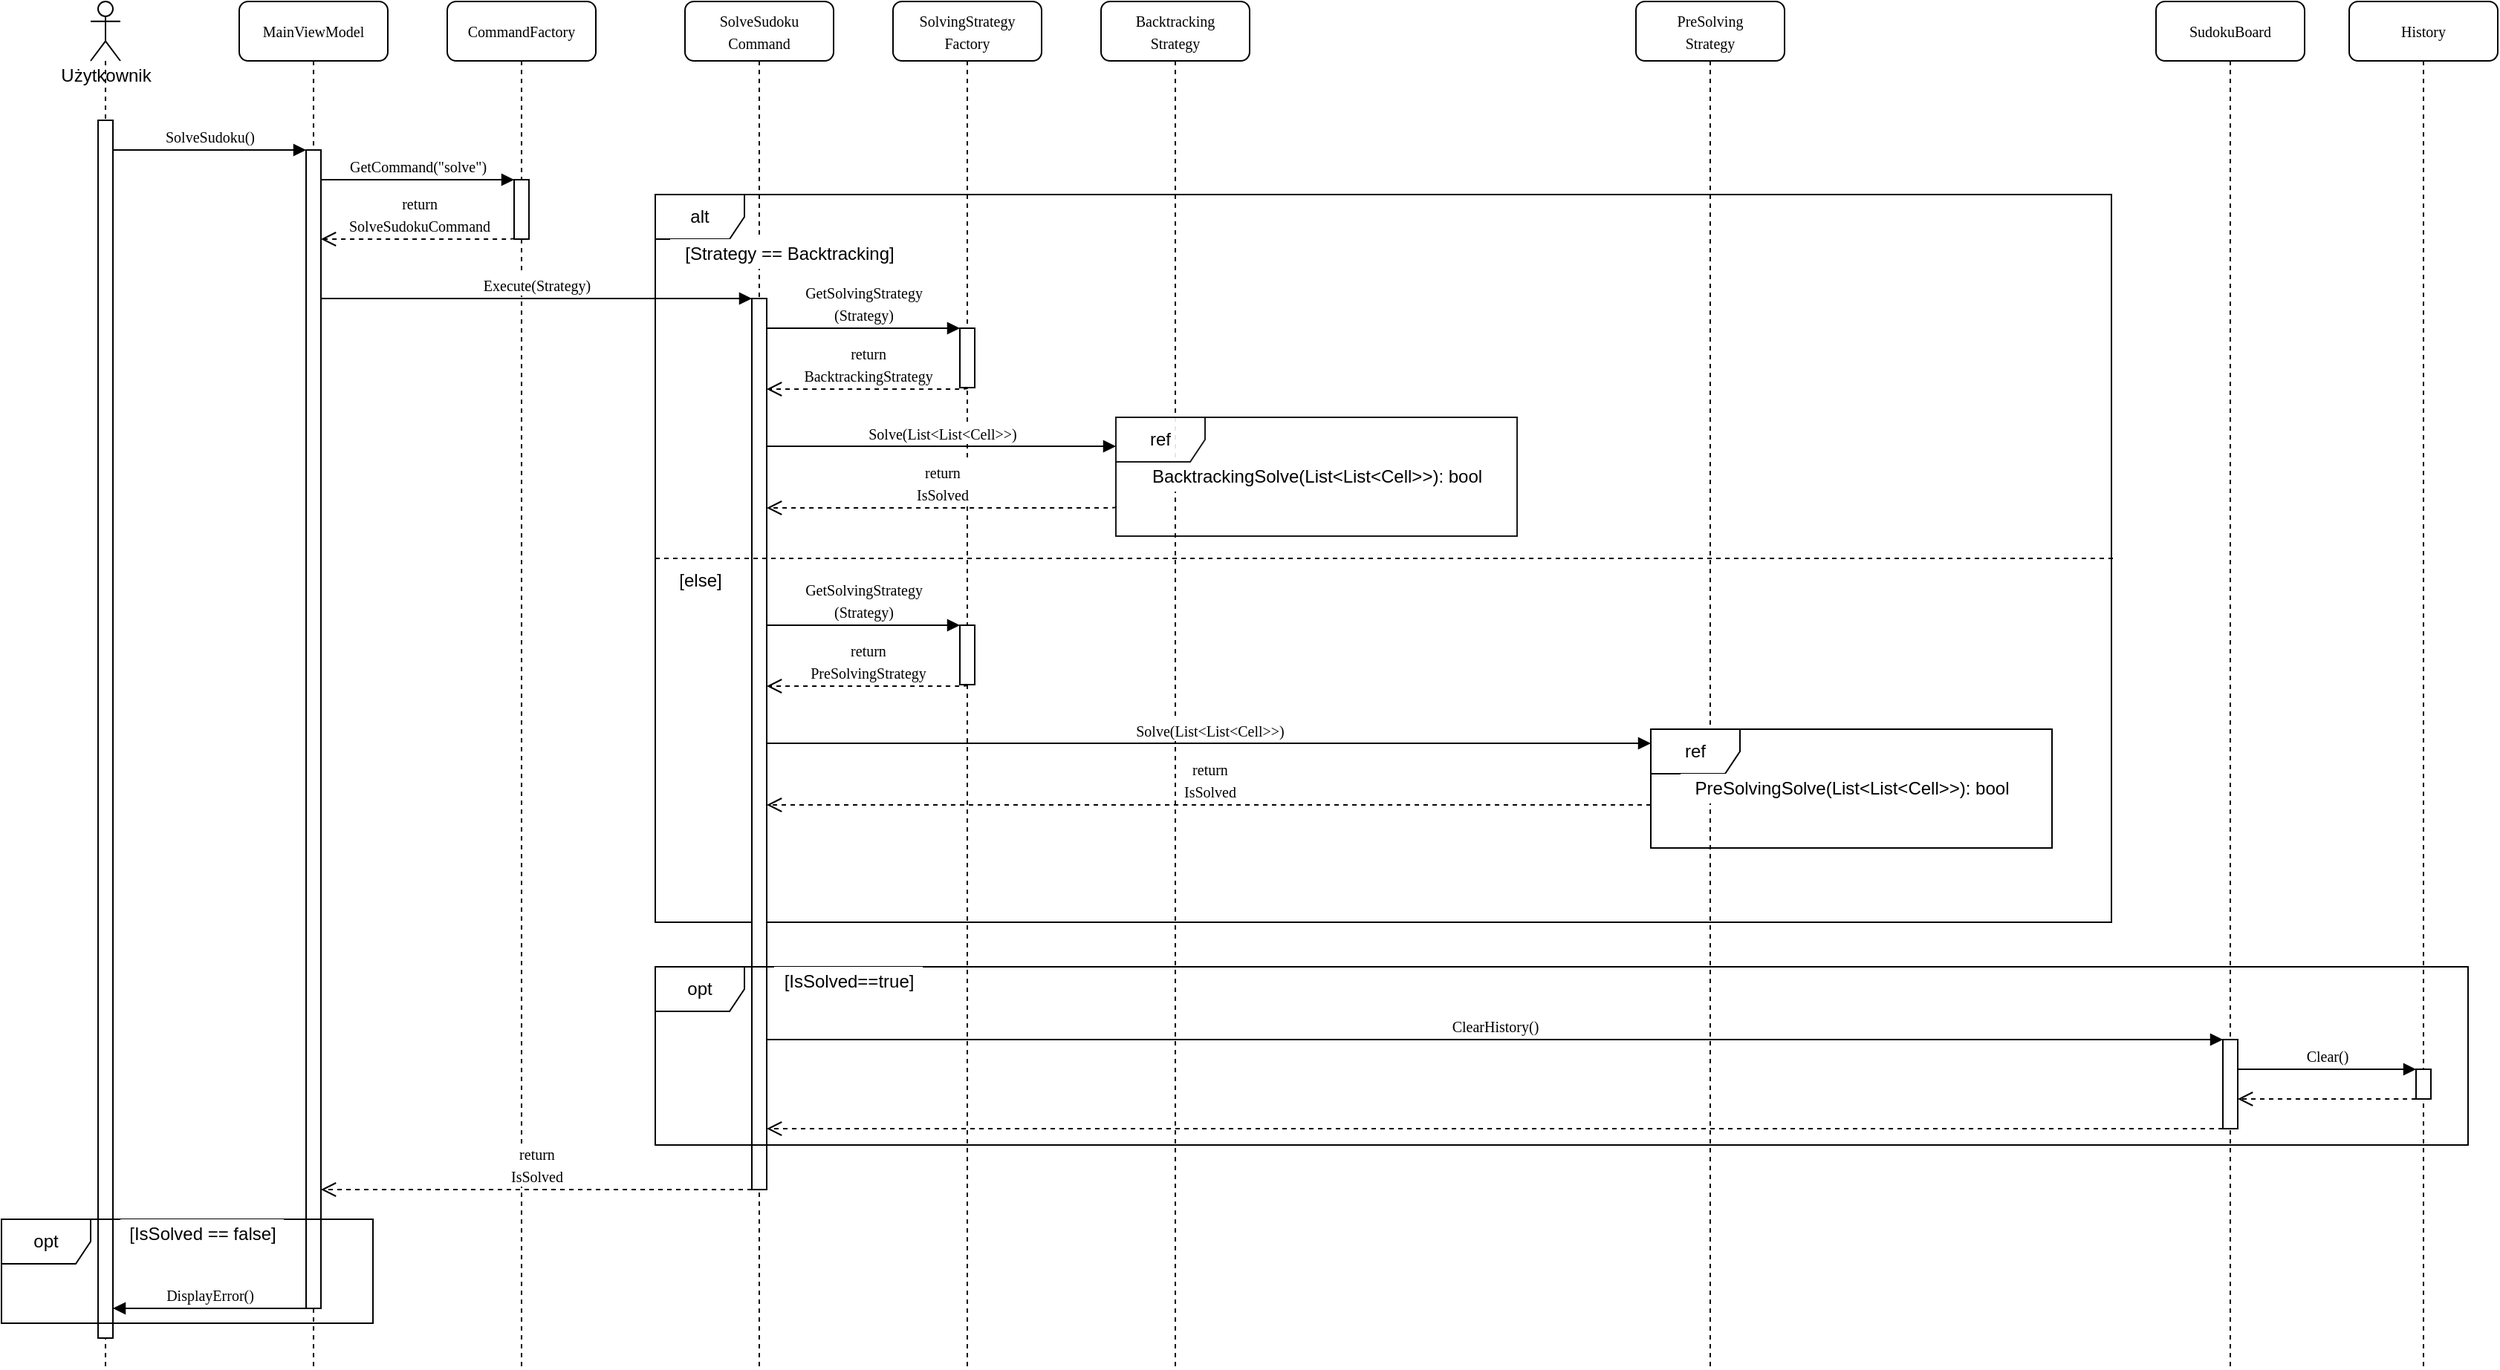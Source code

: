 <mxfile version="13.0.7" type="device"><diagram name="Page-1" id="13e1069c-82ec-6db2-03f1-153e76fe0fe0"><mxGraphModel dx="1968" dy="450" grid="1" gridSize="10" guides="1" tooltips="1" connect="1" arrows="1" fold="1" page="1" pageScale="1" pageWidth="1100" pageHeight="850" background="#ffffff" math="0" shadow="0"><root><mxCell id="0"/><mxCell id="1" parent="0"/><mxCell id="BBpX17lbgsuQJMOsyiIj-32" value="alt" style="shape=umlFrame;whiteSpace=wrap;html=1;" vertex="1" parent="1"><mxGeometry x="380" y="210" width="980" height="490" as="geometry"/></mxCell><mxCell id="7baba1c4bc27f4b0-2" value="&lt;font style=&quot;font-size: 10px&quot;&gt;CommandFactory&lt;/font&gt;" style="shape=umlLifeline;perimeter=lifelinePerimeter;whiteSpace=wrap;html=1;container=1;collapsible=0;recursiveResize=0;outlineConnect=0;rounded=1;shadow=0;comic=0;labelBackgroundColor=none;strokeWidth=1;fontFamily=Verdana;fontSize=12;align=center;" parent="1" vertex="1"><mxGeometry x="240" y="80" width="100" height="920" as="geometry"/></mxCell><mxCell id="7baba1c4bc27f4b0-10" value="" style="html=1;points=[];perimeter=orthogonalPerimeter;rounded=0;shadow=0;comic=0;labelBackgroundColor=none;strokeWidth=1;fontFamily=Verdana;fontSize=12;align=center;" parent="7baba1c4bc27f4b0-2" vertex="1"><mxGeometry x="45" y="120" width="10" height="40" as="geometry"/></mxCell><mxCell id="7baba1c4bc27f4b0-3" value="&lt;font style=&quot;font-size: 10px&quot;&gt;SolveSudoku&lt;br&gt;Command&lt;/font&gt;" style="shape=umlLifeline;perimeter=lifelinePerimeter;whiteSpace=wrap;html=1;container=1;collapsible=0;recursiveResize=0;outlineConnect=0;rounded=1;shadow=0;comic=0;labelBackgroundColor=none;strokeWidth=1;fontFamily=Verdana;fontSize=12;align=center;" parent="1" vertex="1"><mxGeometry x="400" y="80" width="100" height="920" as="geometry"/></mxCell><mxCell id="7baba1c4bc27f4b0-13" value="" style="html=1;points=[];perimeter=orthogonalPerimeter;rounded=0;shadow=0;comic=0;labelBackgroundColor=none;strokeWidth=1;fontFamily=Verdana;fontSize=12;align=center;" parent="7baba1c4bc27f4b0-3" vertex="1"><mxGeometry x="45" y="200" width="10" height="600" as="geometry"/></mxCell><mxCell id="7baba1c4bc27f4b0-4" value="&lt;font style=&quot;font-size: 10px&quot;&gt;SolvingStrategy&lt;br&gt;Factory&lt;br&gt;&lt;/font&gt;" style="shape=umlLifeline;perimeter=lifelinePerimeter;whiteSpace=wrap;html=1;container=1;collapsible=0;recursiveResize=0;outlineConnect=0;rounded=1;shadow=0;comic=0;labelBackgroundColor=none;strokeWidth=1;fontFamily=Verdana;fontSize=12;align=center;" parent="1" vertex="1"><mxGeometry x="540" y="80" width="100" height="920" as="geometry"/></mxCell><mxCell id="BBpX17lbgsuQJMOsyiIj-15" value="" style="html=1;points=[];perimeter=orthogonalPerimeter;rounded=0;shadow=0;comic=0;labelBackgroundColor=none;strokeWidth=1;fontFamily=Verdana;fontSize=12;align=center;" vertex="1" parent="7baba1c4bc27f4b0-4"><mxGeometry x="45" y="220" width="10" height="40" as="geometry"/></mxCell><mxCell id="BBpX17lbgsuQJMOsyiIj-46" value="" style="html=1;points=[];perimeter=orthogonalPerimeter;rounded=0;shadow=0;comic=0;labelBackgroundColor=none;strokeWidth=1;fontFamily=Verdana;fontSize=12;align=center;" vertex="1" parent="7baba1c4bc27f4b0-4"><mxGeometry x="45" y="420" width="10" height="40" as="geometry"/></mxCell><mxCell id="BBpX17lbgsuQJMOsyiIj-47" value="&lt;font style=&quot;font-size: 10px&quot;&gt;GetSolvingStrategy&lt;br&gt;(Strategy)&lt;/font&gt;" style="html=1;verticalAlign=bottom;endArrow=block;labelBackgroundColor=none;fontFamily=Verdana;fontSize=12;edgeStyle=elbowEdgeStyle;elbow=vertical;" edge="1" parent="7baba1c4bc27f4b0-4" target="BBpX17lbgsuQJMOsyiIj-46"><mxGeometry relative="1" as="geometry"><mxPoint x="-85" y="420" as="sourcePoint"/><mxPoint x="10" y="420" as="targetPoint"/><Array as="points"><mxPoint x="-10" y="420"/><mxPoint x="-45" y="400"/><mxPoint x="-55" y="390"/></Array></mxGeometry></mxCell><mxCell id="BBpX17lbgsuQJMOsyiIj-48" value="&lt;font style=&quot;font-size: 10px&quot;&gt;return &lt;br&gt;PreSolvingStrategy&lt;/font&gt;" style="html=1;verticalAlign=bottom;endArrow=open;dashed=1;endSize=8;labelBackgroundColor=none;fontFamily=Verdana;fontSize=12;edgeStyle=elbowEdgeStyle;elbow=vertical;" edge="1" parent="7baba1c4bc27f4b0-4" source="BBpX17lbgsuQJMOsyiIj-46"><mxGeometry relative="1" as="geometry"><mxPoint x="-85" y="461" as="targetPoint"/><Array as="points"><mxPoint x="20" y="461"/></Array><mxPoint x="40" y="460" as="sourcePoint"/></mxGeometry></mxCell><mxCell id="7baba1c4bc27f4b0-8" value="&lt;font style=&quot;font-size: 10px&quot;&gt;MainViewModel&lt;/font&gt;" style="shape=umlLifeline;perimeter=lifelinePerimeter;whiteSpace=wrap;html=1;container=1;collapsible=0;recursiveResize=0;outlineConnect=0;rounded=1;shadow=0;comic=0;labelBackgroundColor=none;strokeWidth=1;fontFamily=Verdana;fontSize=12;align=center;" parent="1" vertex="1"><mxGeometry x="100" y="80" width="100" height="920" as="geometry"/></mxCell><mxCell id="7baba1c4bc27f4b0-9" value="" style="html=1;points=[];perimeter=orthogonalPerimeter;rounded=0;shadow=0;comic=0;labelBackgroundColor=none;strokeWidth=1;fontFamily=Verdana;fontSize=12;align=center;" parent="7baba1c4bc27f4b0-8" vertex="1"><mxGeometry x="45" y="100" width="10" height="780" as="geometry"/></mxCell><mxCell id="7baba1c4bc27f4b0-11" value="&lt;font style=&quot;font-size: 10px&quot;&gt;GetCommand(&quot;solve&quot;)&lt;/font&gt;" style="html=1;verticalAlign=bottom;endArrow=block;entryX=0;entryY=0;labelBackgroundColor=none;fontFamily=Verdana;fontSize=12;edgeStyle=elbowEdgeStyle;elbow=vertical;" parent="1" source="7baba1c4bc27f4b0-9" target="7baba1c4bc27f4b0-10" edge="1"><mxGeometry relative="1" as="geometry"><mxPoint x="220" y="190" as="sourcePoint"/><Array as="points"><mxPoint x="180" y="200"/><mxPoint x="170" y="190"/></Array></mxGeometry></mxCell><mxCell id="BBpX17lbgsuQJMOsyiIj-5" value="" style="shape=umlLifeline;participant=umlActor;perimeter=lifelinePerimeter;whiteSpace=wrap;html=1;container=1;collapsible=0;recursiveResize=0;verticalAlign=top;spacingTop=36;labelBackgroundColor=#ffffff;outlineConnect=0;" vertex="1" parent="1"><mxGeometry y="80" width="20" height="920" as="geometry"/></mxCell><mxCell id="BBpX17lbgsuQJMOsyiIj-7" value="" style="html=1;points=[];perimeter=orthogonalPerimeter;rounded=0;shadow=0;comic=0;labelBackgroundColor=none;strokeWidth=1;fontFamily=Verdana;fontSize=12;align=center;" vertex="1" parent="BBpX17lbgsuQJMOsyiIj-5"><mxGeometry x="5" y="80" width="10" height="820" as="geometry"/></mxCell><mxCell id="BBpX17lbgsuQJMOsyiIj-6" value="Użytkownik" style="text;html=1;align=center;verticalAlign=middle;resizable=0;points=[];autosize=1;" vertex="1" parent="1"><mxGeometry x="-30" y="120" width="80" height="20" as="geometry"/></mxCell><mxCell id="BBpX17lbgsuQJMOsyiIj-8" value="&lt;font style=&quot;font-size: 10px&quot;&gt;SolveSudoku()&lt;/font&gt;" style="html=1;verticalAlign=bottom;endArrow=block;labelBackgroundColor=none;fontFamily=Verdana;fontSize=12;edgeStyle=elbowEdgeStyle;elbow=vertical;" edge="1" parent="1" source="BBpX17lbgsuQJMOsyiIj-7" target="7baba1c4bc27f4b0-9"><mxGeometry relative="1" as="geometry"><mxPoint x="30" y="190" as="sourcePoint"/><mxPoint x="120" y="190" as="targetPoint"/><Array as="points"><mxPoint x="100" y="180"/></Array></mxGeometry></mxCell><mxCell id="BBpX17lbgsuQJMOsyiIj-10" value="&lt;font style=&quot;font-size: 10px&quot;&gt;return &lt;br&gt;SolveSudokuCommand&lt;/font&gt;" style="html=1;verticalAlign=bottom;endArrow=open;dashed=1;endSize=8;labelBackgroundColor=none;fontFamily=Verdana;fontSize=12;edgeStyle=elbowEdgeStyle;elbow=vertical;exitX=0;exitY=0.975;exitDx=0;exitDy=0;exitPerimeter=0;" edge="1" parent="1" source="7baba1c4bc27f4b0-10" target="7baba1c4bc27f4b0-9"><mxGeometry relative="1" as="geometry"><mxPoint x="190" y="240" as="targetPoint"/><Array as="points"><mxPoint x="235" y="240"/><mxPoint x="265" y="240"/></Array><mxPoint x="270" y="239" as="sourcePoint"/></mxGeometry></mxCell><mxCell id="BBpX17lbgsuQJMOsyiIj-13" value="&lt;font style=&quot;font-size: 10px&quot;&gt;Execute(Strategy)&lt;/font&gt;" style="html=1;verticalAlign=bottom;endArrow=block;labelBackgroundColor=#ffffff;fontFamily=Verdana;fontSize=12;edgeStyle=elbowEdgeStyle;elbow=vertical;" edge="1" parent="1" source="7baba1c4bc27f4b0-9" target="7baba1c4bc27f4b0-13"><mxGeometry relative="1" as="geometry"><mxPoint x="160" y="280" as="sourcePoint"/><mxPoint x="290" y="280" as="targetPoint"/><Array as="points"><mxPoint x="185" y="280"/><mxPoint x="175" y="270"/></Array></mxGeometry></mxCell><mxCell id="BBpX17lbgsuQJMOsyiIj-14" value="&lt;font style=&quot;font-size: 10px&quot;&gt;GetSolvingStrategy&lt;br&gt;(Strategy)&lt;/font&gt;" style="html=1;verticalAlign=bottom;endArrow=block;labelBackgroundColor=none;fontFamily=Verdana;fontSize=12;edgeStyle=elbowEdgeStyle;elbow=vertical;" edge="1" parent="1" source="7baba1c4bc27f4b0-13" target="BBpX17lbgsuQJMOsyiIj-15"><mxGeometry relative="1" as="geometry"><mxPoint x="470" y="280" as="sourcePoint"/><mxPoint x="550" y="300" as="targetPoint"/><Array as="points"><mxPoint x="530" y="300"/><mxPoint x="495" y="280"/><mxPoint x="485" y="270"/></Array></mxGeometry></mxCell><mxCell id="BBpX17lbgsuQJMOsyiIj-17" value="&lt;font style=&quot;font-size: 10px&quot;&gt;return &lt;br&gt;BacktrackingStrategy&lt;/font&gt;" style="html=1;verticalAlign=bottom;endArrow=open;dashed=1;endSize=8;labelBackgroundColor=none;fontFamily=Verdana;fontSize=12;edgeStyle=elbowEdgeStyle;elbow=vertical;" edge="1" parent="1" source="BBpX17lbgsuQJMOsyiIj-15" target="7baba1c4bc27f4b0-13"><mxGeometry relative="1" as="geometry"><mxPoint x="500" y="341" as="targetPoint"/><Array as="points"><mxPoint x="560" y="341"/></Array><mxPoint x="580" y="340" as="sourcePoint"/></mxGeometry></mxCell><mxCell id="BBpX17lbgsuQJMOsyiIj-18" value="&lt;font style=&quot;font-size: 10px&quot;&gt;Backtracking&lt;br&gt;Strategy&lt;br&gt;&lt;/font&gt;" style="shape=umlLifeline;perimeter=lifelinePerimeter;whiteSpace=wrap;html=1;container=1;collapsible=0;recursiveResize=0;outlineConnect=0;rounded=1;shadow=0;comic=0;labelBackgroundColor=none;strokeWidth=1;fontFamily=Verdana;fontSize=12;align=center;" vertex="1" parent="1"><mxGeometry x="680" y="80" width="100" height="920" as="geometry"/></mxCell><mxCell id="BBpX17lbgsuQJMOsyiIj-20" value="&lt;span style=&quot;font-size: 10px&quot;&gt;Solve(List&amp;lt;List&amp;lt;Cell&amp;gt;&amp;gt;)&lt;/span&gt;" style="html=1;verticalAlign=bottom;endArrow=block;labelBackgroundColor=#ffffff;fontFamily=Verdana;fontSize=12;edgeStyle=elbowEdgeStyle;elbow=vertical;" edge="1" parent="1" source="7baba1c4bc27f4b0-13" target="BBpX17lbgsuQJMOsyiIj-21"><mxGeometry relative="1" as="geometry"><mxPoint x="460" y="379.5" as="sourcePoint"/><mxPoint x="640" y="380" as="targetPoint"/><Array as="points"><mxPoint x="535" y="379.5"/><mxPoint x="500" y="359.5"/><mxPoint x="490" y="349.5"/></Array></mxGeometry></mxCell><mxCell id="BBpX17lbgsuQJMOsyiIj-25" value="&lt;font style=&quot;font-size: 10px&quot;&gt;return &lt;br&gt;IsSolved&lt;br&gt;&lt;/font&gt;" style="html=1;verticalAlign=bottom;endArrow=open;dashed=1;endSize=8;labelBackgroundColor=#ffffff;fontFamily=Verdana;fontSize=12;edgeStyle=elbowEdgeStyle;elbow=vertical;" edge="1" parent="1" target="7baba1c4bc27f4b0-13"><mxGeometry relative="1" as="geometry"><mxPoint x="555" y="421" as="targetPoint"/><Array as="points"><mxPoint x="660" y="421"/></Array><mxPoint x="690" y="420" as="sourcePoint"/></mxGeometry></mxCell><mxCell id="BBpX17lbgsuQJMOsyiIj-26" value="&lt;font style=&quot;font-size: 10px&quot;&gt;PreSolving&lt;br&gt;Strategy&lt;br&gt;&lt;/font&gt;" style="shape=umlLifeline;perimeter=lifelinePerimeter;whiteSpace=wrap;html=1;container=1;collapsible=0;recursiveResize=0;outlineConnect=0;rounded=1;shadow=0;comic=0;labelBackgroundColor=none;strokeWidth=1;fontFamily=Verdana;fontSize=12;align=center;" vertex="1" parent="1"><mxGeometry x="1040" y="80" width="100" height="920" as="geometry"/></mxCell><mxCell id="BBpX17lbgsuQJMOsyiIj-34" value="" style="endArrow=none;dashed=1;html=1;exitX=0;exitY=0.5;exitDx=0;exitDy=0;exitPerimeter=0;entryX=1.004;entryY=0.5;entryDx=0;entryDy=0;entryPerimeter=0;" edge="1" parent="1" source="BBpX17lbgsuQJMOsyiIj-32" target="BBpX17lbgsuQJMOsyiIj-32"><mxGeometry width="50" height="50" relative="1" as="geometry"><mxPoint x="610" y="880" as="sourcePoint"/><mxPoint x="660" y="830" as="targetPoint"/></mxGeometry></mxCell><mxCell id="BBpX17lbgsuQJMOsyiIj-35" value="[Strategy == Backtracking]" style="text;html=1;align=center;verticalAlign=middle;resizable=0;points=[];autosize=1;fillColor=#ffffff;" vertex="1" parent="1"><mxGeometry x="390" y="240" width="160" height="20" as="geometry"/></mxCell><mxCell id="BBpX17lbgsuQJMOsyiIj-36" value="[else]" style="text;html=1;align=center;verticalAlign=middle;resizable=0;points=[];autosize=1;" vertex="1" parent="1"><mxGeometry x="390" y="460" width="40" height="20" as="geometry"/></mxCell><mxCell id="BBpX17lbgsuQJMOsyiIj-42" value="&lt;span style=&quot;font-size: 10px&quot;&gt;Solve(List&amp;lt;List&amp;lt;Cell&amp;gt;&amp;gt;)&lt;/span&gt;" style="html=1;verticalAlign=bottom;endArrow=block;labelBackgroundColor=#ffffff;fontFamily=Verdana;fontSize=12;edgeStyle=elbowEdgeStyle;elbow=vertical;" edge="1" parent="1" target="BBpX17lbgsuQJMOsyiIj-43"><mxGeometry relative="1" as="geometry"><mxPoint x="455" y="579.5" as="sourcePoint"/><mxPoint x="640" y="580" as="targetPoint"/><Array as="points"><mxPoint x="535" y="579.5"/><mxPoint x="500" y="559.5"/><mxPoint x="490" y="549.5"/></Array></mxGeometry></mxCell><mxCell id="BBpX17lbgsuQJMOsyiIj-43" value="ref" style="shape=umlFrame;whiteSpace=wrap;html=1;" vertex="1" parent="1"><mxGeometry x="1050" y="570" width="270" height="80" as="geometry"/></mxCell><mxCell id="BBpX17lbgsuQJMOsyiIj-44" value="&lt;font style=&quot;font-size: 10px&quot;&gt;return &lt;br&gt;IsSolved&lt;br&gt;&lt;/font&gt;" style="html=1;verticalAlign=bottom;endArrow=open;dashed=1;endSize=8;labelBackgroundColor=#ffffff;fontFamily=Verdana;fontSize=12;edgeStyle=elbowEdgeStyle;elbow=vertical;labelBorderColor=none;" edge="1" parent="1" source="BBpX17lbgsuQJMOsyiIj-43"><mxGeometry relative="1" as="geometry"><mxPoint x="455" y="621" as="targetPoint"/><Array as="points"/><mxPoint x="690" y="620" as="sourcePoint"/></mxGeometry></mxCell><mxCell id="BBpX17lbgsuQJMOsyiIj-45" value="PreSolvingSolve(List&amp;lt;List&amp;lt;Cell&amp;gt;&amp;gt;): bool" style="text;html=1;align=center;verticalAlign=middle;resizable=0;points=[];autosize=1;fillColor=#ffffff;" vertex="1" parent="1"><mxGeometry x="1070" y="600" width="230" height="20" as="geometry"/></mxCell><mxCell id="BBpX17lbgsuQJMOsyiIj-22" value="BacktrackingSolve(List&amp;lt;List&amp;lt;Cell&amp;gt;&amp;gt;): bool" style="text;html=1;align=center;verticalAlign=middle;resizable=0;points=[];autosize=1;fillColor=#ffffff;gradientColor=none;strokeOpacity=0;backgroundOutline=0;" vertex="1" parent="1"><mxGeometry x="705" y="390" width="240" height="20" as="geometry"/></mxCell><mxCell id="BBpX17lbgsuQJMOsyiIj-21" value="ref" style="shape=umlFrame;whiteSpace=wrap;html=1;fillColor=#ffffff;opacity=90;" vertex="1" parent="1"><mxGeometry x="690" y="360" width="270" height="80" as="geometry"/></mxCell><mxCell id="BBpX17lbgsuQJMOsyiIj-49" value="&lt;font style=&quot;font-size: 10px&quot;&gt;return &lt;br&gt;IsSolved&lt;/font&gt;" style="html=1;verticalAlign=bottom;endArrow=open;dashed=1;endSize=8;labelBackgroundColor=#ffffff;fontFamily=Verdana;fontSize=12;edgeStyle=elbowEdgeStyle;elbow=vertical;" edge="1" parent="1" source="7baba1c4bc27f4b0-13" target="7baba1c4bc27f4b0-9"><mxGeometry relative="1" as="geometry"><mxPoint x="80" y="860" as="targetPoint"/><Array as="points"><mxPoint x="240" y="880"/><mxPoint x="340" y="830"/><mxPoint x="450" y="731"/><mxPoint x="370" y="731"/></Array><mxPoint x="390" y="730" as="sourcePoint"/></mxGeometry></mxCell><mxCell id="BBpX17lbgsuQJMOsyiIj-50" value="&lt;font style=&quot;font-size: 10px&quot;&gt;SudokuBoard&lt;br&gt;&lt;/font&gt;" style="shape=umlLifeline;perimeter=lifelinePerimeter;whiteSpace=wrap;html=1;container=1;collapsible=0;recursiveResize=0;outlineConnect=0;rounded=1;shadow=0;comic=0;labelBackgroundColor=none;strokeWidth=1;fontFamily=Verdana;fontSize=12;align=center;" vertex="1" parent="1"><mxGeometry x="1390" y="80" width="100" height="920" as="geometry"/></mxCell><mxCell id="BBpX17lbgsuQJMOsyiIj-51" value="&lt;font style=&quot;font-size: 10px&quot;&gt;History&lt;br&gt;&lt;/font&gt;" style="shape=umlLifeline;perimeter=lifelinePerimeter;whiteSpace=wrap;html=1;container=1;collapsible=0;recursiveResize=0;outlineConnect=0;rounded=1;shadow=0;comic=0;labelBackgroundColor=none;strokeWidth=1;fontFamily=Verdana;fontSize=12;align=center;" vertex="1" parent="1"><mxGeometry x="1520" y="80" width="100" height="920" as="geometry"/></mxCell><mxCell id="BBpX17lbgsuQJMOsyiIj-60" value="" style="html=1;points=[];perimeter=orthogonalPerimeter;rounded=0;shadow=0;comic=0;labelBackgroundColor=none;strokeWidth=1;fontFamily=Verdana;fontSize=12;align=center;" vertex="1" parent="BBpX17lbgsuQJMOsyiIj-51"><mxGeometry x="-85" y="699" width="10" height="60" as="geometry"/></mxCell><mxCell id="BBpX17lbgsuQJMOsyiIj-61" value="" style="html=1;points=[];perimeter=orthogonalPerimeter;rounded=0;shadow=0;comic=0;labelBackgroundColor=none;strokeWidth=1;fontFamily=Verdana;fontSize=12;align=center;" vertex="1" parent="BBpX17lbgsuQJMOsyiIj-51"><mxGeometry x="45" y="719" width="10" height="20" as="geometry"/></mxCell><mxCell id="BBpX17lbgsuQJMOsyiIj-62" value="&lt;span style=&quot;font-size: 10px&quot;&gt;ClearHistory()&lt;/span&gt;" style="html=1;verticalAlign=bottom;endArrow=block;labelBackgroundColor=#ffffff;fontFamily=Verdana;fontSize=12;edgeStyle=elbowEdgeStyle;elbow=vertical;" edge="1" parent="BBpX17lbgsuQJMOsyiIj-51" target="BBpX17lbgsuQJMOsyiIj-60"><mxGeometry relative="1" as="geometry"><mxPoint x="-1065" y="699" as="sourcePoint"/><mxPoint x="-470" y="699" as="targetPoint"/><Array as="points"><mxPoint x="-985" y="699"/><mxPoint x="-1020" y="679"/><mxPoint x="-1030" y="669"/></Array></mxGeometry></mxCell><mxCell id="BBpX17lbgsuQJMOsyiIj-63" value="&lt;span style=&quot;font-size: 10px&quot;&gt;Clear()&lt;/span&gt;" style="html=1;verticalAlign=bottom;endArrow=block;labelBackgroundColor=#ffffff;fontFamily=Verdana;fontSize=12;edgeStyle=elbowEdgeStyle;elbow=vertical;" edge="1" parent="BBpX17lbgsuQJMOsyiIj-51" source="BBpX17lbgsuQJMOsyiIj-60" target="BBpX17lbgsuQJMOsyiIj-61"><mxGeometry relative="1" as="geometry"><mxPoint x="-70" y="719" as="sourcePoint"/><mxPoint x="30" y="719" as="targetPoint"/><Array as="points"><mxPoint x="10" y="719"/><mxPoint x="-25" y="699"/><mxPoint x="-35" y="689"/></Array></mxGeometry></mxCell><mxCell id="BBpX17lbgsuQJMOsyiIj-64" value="&lt;font style=&quot;font-size: 10px&quot;&gt;&lt;br&gt;&lt;/font&gt;" style="html=1;verticalAlign=bottom;endArrow=open;dashed=1;endSize=8;labelBackgroundColor=#ffffff;fontFamily=Verdana;fontSize=12;edgeStyle=elbowEdgeStyle;elbow=vertical;labelBorderColor=none;" edge="1" parent="BBpX17lbgsuQJMOsyiIj-51" source="BBpX17lbgsuQJMOsyiIj-61" target="BBpX17lbgsuQJMOsyiIj-60"><mxGeometry relative="1" as="geometry"><mxPoint x="-247.5" y="799" as="targetPoint"/><Array as="points"><mxPoint x="30" y="739"/></Array><mxPoint x="-170" y="799" as="sourcePoint"/></mxGeometry></mxCell><mxCell id="BBpX17lbgsuQJMOsyiIj-65" value="&lt;font style=&quot;font-size: 10px&quot;&gt;&lt;br&gt;&lt;/font&gt;" style="html=1;verticalAlign=bottom;endArrow=open;dashed=1;endSize=8;labelBackgroundColor=#ffffff;fontFamily=Verdana;fontSize=12;edgeStyle=elbowEdgeStyle;elbow=vertical;labelBorderColor=none;" edge="1" parent="BBpX17lbgsuQJMOsyiIj-51" source="BBpX17lbgsuQJMOsyiIj-60"><mxGeometry relative="1" as="geometry"><mxPoint x="-1065" y="759" as="targetPoint"/><Array as="points"><mxPoint x="-105" y="759"/></Array><mxPoint x="-90" y="759" as="sourcePoint"/></mxGeometry></mxCell><mxCell id="BBpX17lbgsuQJMOsyiIj-67" value="opt" style="shape=umlFrame;whiteSpace=wrap;html=1;fillColor=#ffffff;gradientColor=none;noLabel=0;backgroundOutline=0;swimlaneFillColor=none;" vertex="1" parent="1"><mxGeometry x="380" y="730" width="1220" height="120" as="geometry"/></mxCell><mxCell id="BBpX17lbgsuQJMOsyiIj-68" value="[IsSolved==true]" style="text;html=1;align=center;verticalAlign=middle;resizable=0;points=[];autosize=1;fillColor=#ffffff;" vertex="1" parent="1"><mxGeometry x="460" y="730" width="100" height="20" as="geometry"/></mxCell><mxCell id="BBpX17lbgsuQJMOsyiIj-69" value="&lt;font style=&quot;font-size: 10px&quot;&gt;DisplayError()&lt;/font&gt;" style="html=1;verticalAlign=bottom;endArrow=block;labelBackgroundColor=none;fontFamily=Verdana;fontSize=12;edgeStyle=elbowEdgeStyle;elbow=vertical;reversed=1" edge="1" parent="1" source="7baba1c4bc27f4b0-9" target="BBpX17lbgsuQJMOsyiIj-7"><mxGeometry relative="1" as="geometry"><mxPoint x="120" y="900" as="sourcePoint"/><mxPoint x="330" y="1000" as="targetPoint"/><Array as="points"><mxPoint x="130" y="960"/><mxPoint x="40" y="940"/><mxPoint x="120" y="920"/><mxPoint x="80" y="900"/><mxPoint x="285" y="1000"/></Array></mxGeometry></mxCell><mxCell id="BBpX17lbgsuQJMOsyiIj-70" value="opt" style="shape=umlFrame;whiteSpace=wrap;html=1;fillColor=#ffffff;gradientColor=none;swimlaneFillColor=none;" vertex="1" parent="1"><mxGeometry x="-60" y="900" width="250" height="70" as="geometry"/></mxCell><mxCell id="BBpX17lbgsuQJMOsyiIj-71" value="[IsSolved == false]" style="text;html=1;align=center;verticalAlign=middle;resizable=0;points=[];autosize=1;fillColor=#ffffff;" vertex="1" parent="1"><mxGeometry x="20" y="900" width="110" height="20" as="geometry"/></mxCell></root></mxGraphModel></diagram></mxfile>